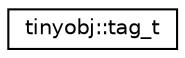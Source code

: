digraph "Hijerarhija klasa u obliku grafa"
{
  edge [fontname="Helvetica",fontsize="10",labelfontname="Helvetica",labelfontsize="10"];
  node [fontname="Helvetica",fontsize="10",shape=record];
  rankdir="LR";
  Node0 [label="tinyobj::tag_t",height=0.2,width=0.4,color="black", fillcolor="white", style="filled",URL="$structtinyobj_1_1tag__t.html"];
}
